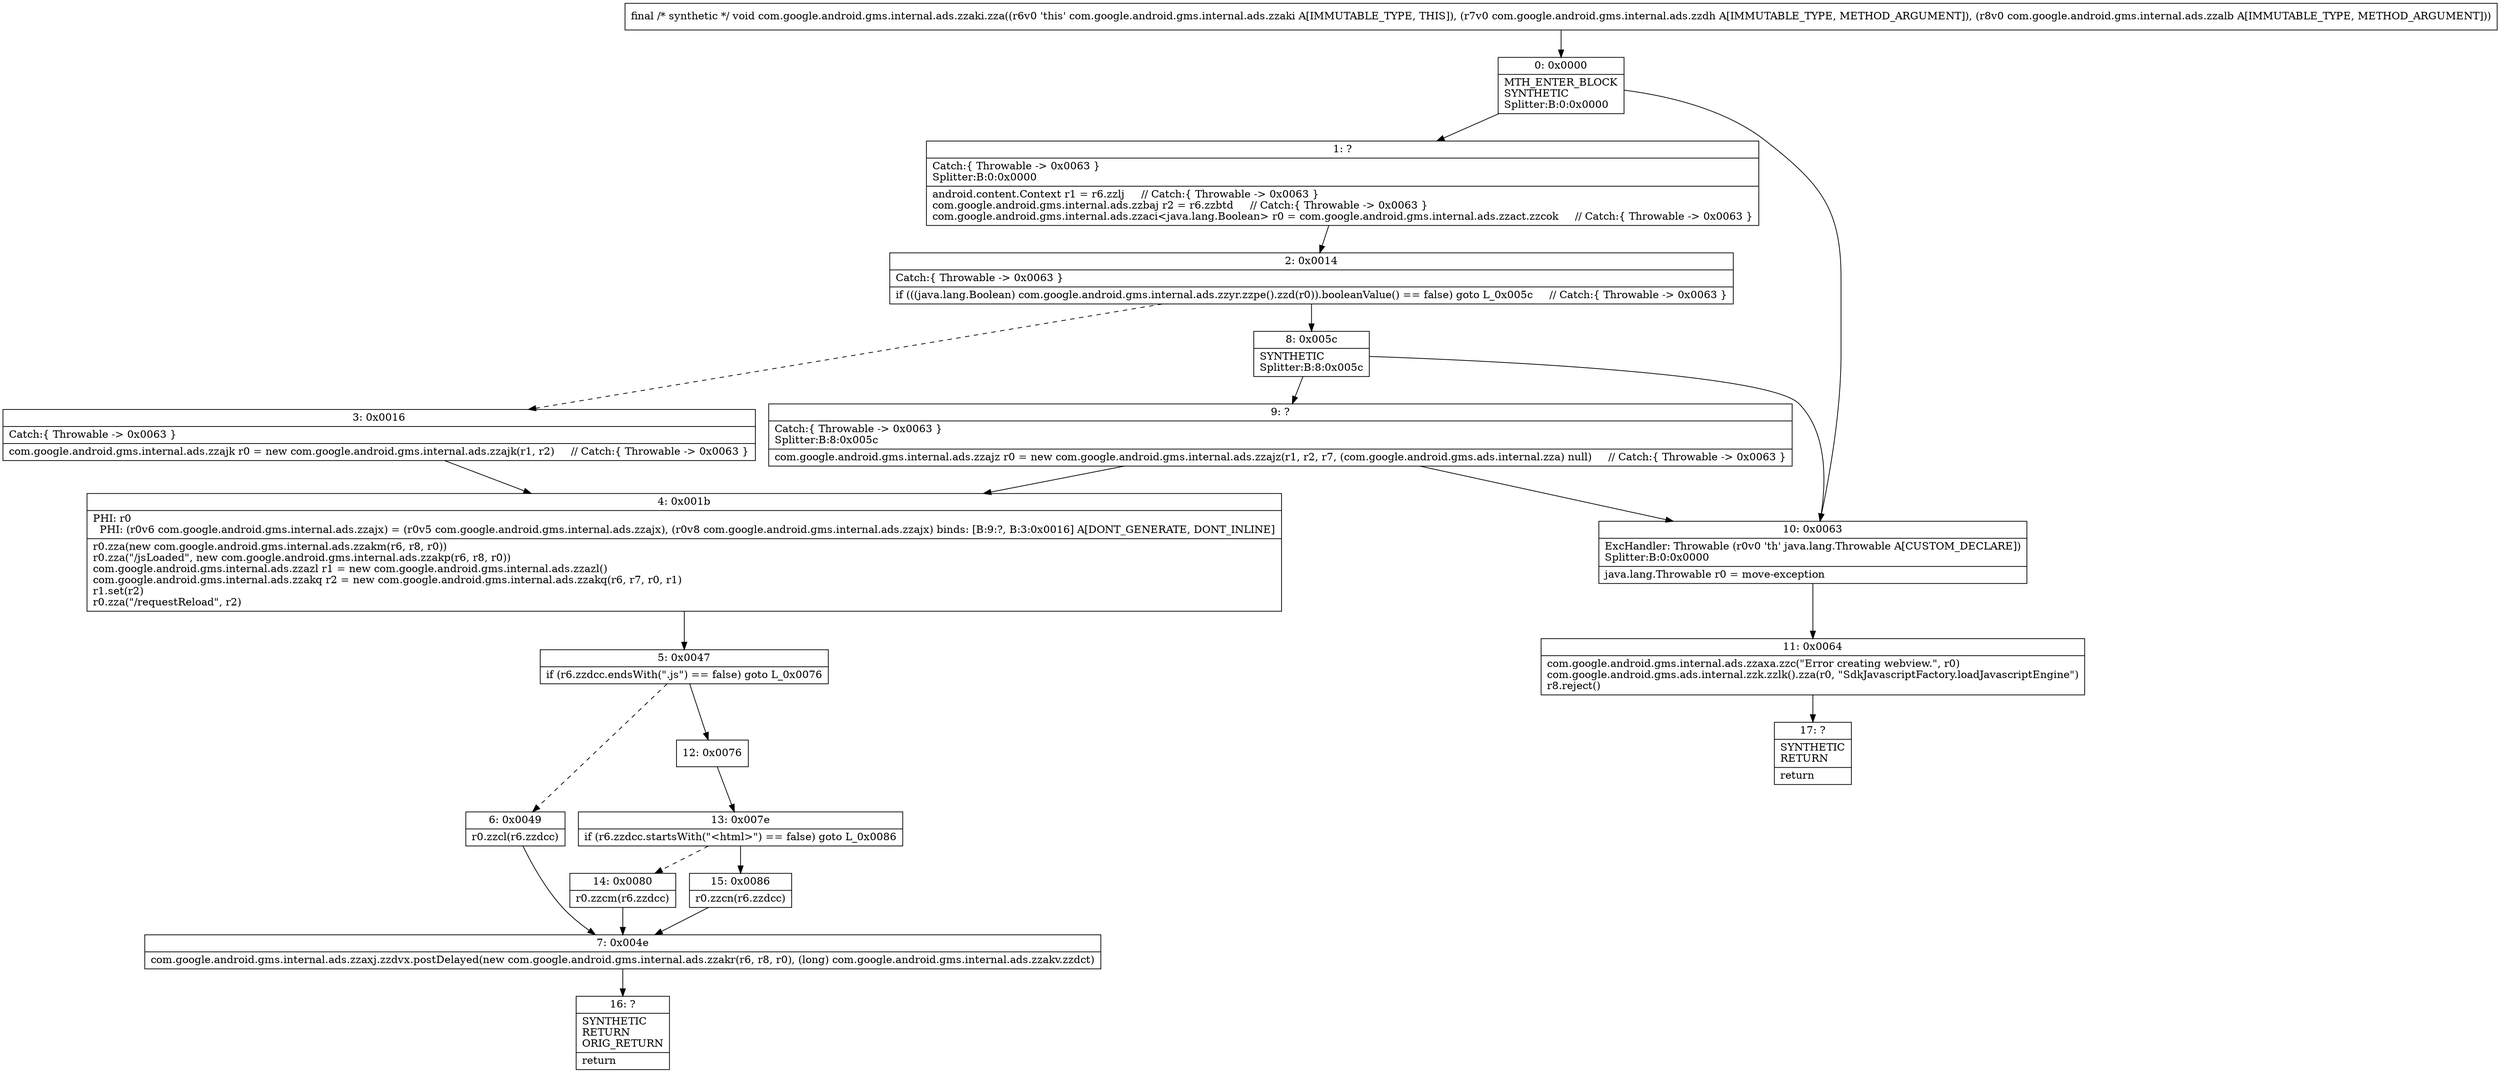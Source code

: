 digraph "CFG forcom.google.android.gms.internal.ads.zzaki.zza(Lcom\/google\/android\/gms\/internal\/ads\/zzdh;Lcom\/google\/android\/gms\/internal\/ads\/zzalb;)V" {
Node_0 [shape=record,label="{0\:\ 0x0000|MTH_ENTER_BLOCK\lSYNTHETIC\lSplitter:B:0:0x0000\l}"];
Node_1 [shape=record,label="{1\:\ ?|Catch:\{ Throwable \-\> 0x0063 \}\lSplitter:B:0:0x0000\l|android.content.Context r1 = r6.zzlj     \/\/ Catch:\{ Throwable \-\> 0x0063 \}\lcom.google.android.gms.internal.ads.zzbaj r2 = r6.zzbtd     \/\/ Catch:\{ Throwable \-\> 0x0063 \}\lcom.google.android.gms.internal.ads.zzaci\<java.lang.Boolean\> r0 = com.google.android.gms.internal.ads.zzact.zzcok     \/\/ Catch:\{ Throwable \-\> 0x0063 \}\l}"];
Node_2 [shape=record,label="{2\:\ 0x0014|Catch:\{ Throwable \-\> 0x0063 \}\l|if (((java.lang.Boolean) com.google.android.gms.internal.ads.zzyr.zzpe().zzd(r0)).booleanValue() == false) goto L_0x005c     \/\/ Catch:\{ Throwable \-\> 0x0063 \}\l}"];
Node_3 [shape=record,label="{3\:\ 0x0016|Catch:\{ Throwable \-\> 0x0063 \}\l|com.google.android.gms.internal.ads.zzajk r0 = new com.google.android.gms.internal.ads.zzajk(r1, r2)     \/\/ Catch:\{ Throwable \-\> 0x0063 \}\l}"];
Node_4 [shape=record,label="{4\:\ 0x001b|PHI: r0 \l  PHI: (r0v6 com.google.android.gms.internal.ads.zzajx) = (r0v5 com.google.android.gms.internal.ads.zzajx), (r0v8 com.google.android.gms.internal.ads.zzajx) binds: [B:9:?, B:3:0x0016] A[DONT_GENERATE, DONT_INLINE]\l|r0.zza(new com.google.android.gms.internal.ads.zzakm(r6, r8, r0))\lr0.zza(\"\/jsLoaded\", new com.google.android.gms.internal.ads.zzakp(r6, r8, r0))\lcom.google.android.gms.internal.ads.zzazl r1 = new com.google.android.gms.internal.ads.zzazl()\lcom.google.android.gms.internal.ads.zzakq r2 = new com.google.android.gms.internal.ads.zzakq(r6, r7, r0, r1)\lr1.set(r2)\lr0.zza(\"\/requestReload\", r2)\l}"];
Node_5 [shape=record,label="{5\:\ 0x0047|if (r6.zzdcc.endsWith(\".js\") == false) goto L_0x0076\l}"];
Node_6 [shape=record,label="{6\:\ 0x0049|r0.zzcl(r6.zzdcc)\l}"];
Node_7 [shape=record,label="{7\:\ 0x004e|com.google.android.gms.internal.ads.zzaxj.zzdvx.postDelayed(new com.google.android.gms.internal.ads.zzakr(r6, r8, r0), (long) com.google.android.gms.internal.ads.zzakv.zzdct)\l}"];
Node_8 [shape=record,label="{8\:\ 0x005c|SYNTHETIC\lSplitter:B:8:0x005c\l}"];
Node_9 [shape=record,label="{9\:\ ?|Catch:\{ Throwable \-\> 0x0063 \}\lSplitter:B:8:0x005c\l|com.google.android.gms.internal.ads.zzajz r0 = new com.google.android.gms.internal.ads.zzajz(r1, r2, r7, (com.google.android.gms.ads.internal.zza) null)     \/\/ Catch:\{ Throwable \-\> 0x0063 \}\l}"];
Node_10 [shape=record,label="{10\:\ 0x0063|ExcHandler: Throwable (r0v0 'th' java.lang.Throwable A[CUSTOM_DECLARE])\lSplitter:B:0:0x0000\l|java.lang.Throwable r0 = move\-exception\l}"];
Node_11 [shape=record,label="{11\:\ 0x0064|com.google.android.gms.internal.ads.zzaxa.zzc(\"Error creating webview.\", r0)\lcom.google.android.gms.ads.internal.zzk.zzlk().zza(r0, \"SdkJavascriptFactory.loadJavascriptEngine\")\lr8.reject()\l}"];
Node_12 [shape=record,label="{12\:\ 0x0076}"];
Node_13 [shape=record,label="{13\:\ 0x007e|if (r6.zzdcc.startsWith(\"\<html\>\") == false) goto L_0x0086\l}"];
Node_14 [shape=record,label="{14\:\ 0x0080|r0.zzcm(r6.zzdcc)\l}"];
Node_15 [shape=record,label="{15\:\ 0x0086|r0.zzcn(r6.zzdcc)\l}"];
Node_16 [shape=record,label="{16\:\ ?|SYNTHETIC\lRETURN\lORIG_RETURN\l|return\l}"];
Node_17 [shape=record,label="{17\:\ ?|SYNTHETIC\lRETURN\l|return\l}"];
MethodNode[shape=record,label="{final \/* synthetic *\/ void com.google.android.gms.internal.ads.zzaki.zza((r6v0 'this' com.google.android.gms.internal.ads.zzaki A[IMMUTABLE_TYPE, THIS]), (r7v0 com.google.android.gms.internal.ads.zzdh A[IMMUTABLE_TYPE, METHOD_ARGUMENT]), (r8v0 com.google.android.gms.internal.ads.zzalb A[IMMUTABLE_TYPE, METHOD_ARGUMENT])) }"];
MethodNode -> Node_0;
Node_0 -> Node_1;
Node_0 -> Node_10;
Node_1 -> Node_2;
Node_2 -> Node_3[style=dashed];
Node_2 -> Node_8;
Node_3 -> Node_4;
Node_4 -> Node_5;
Node_5 -> Node_6[style=dashed];
Node_5 -> Node_12;
Node_6 -> Node_7;
Node_7 -> Node_16;
Node_8 -> Node_9;
Node_8 -> Node_10;
Node_9 -> Node_10;
Node_9 -> Node_4;
Node_10 -> Node_11;
Node_11 -> Node_17;
Node_12 -> Node_13;
Node_13 -> Node_14[style=dashed];
Node_13 -> Node_15;
Node_14 -> Node_7;
Node_15 -> Node_7;
}

